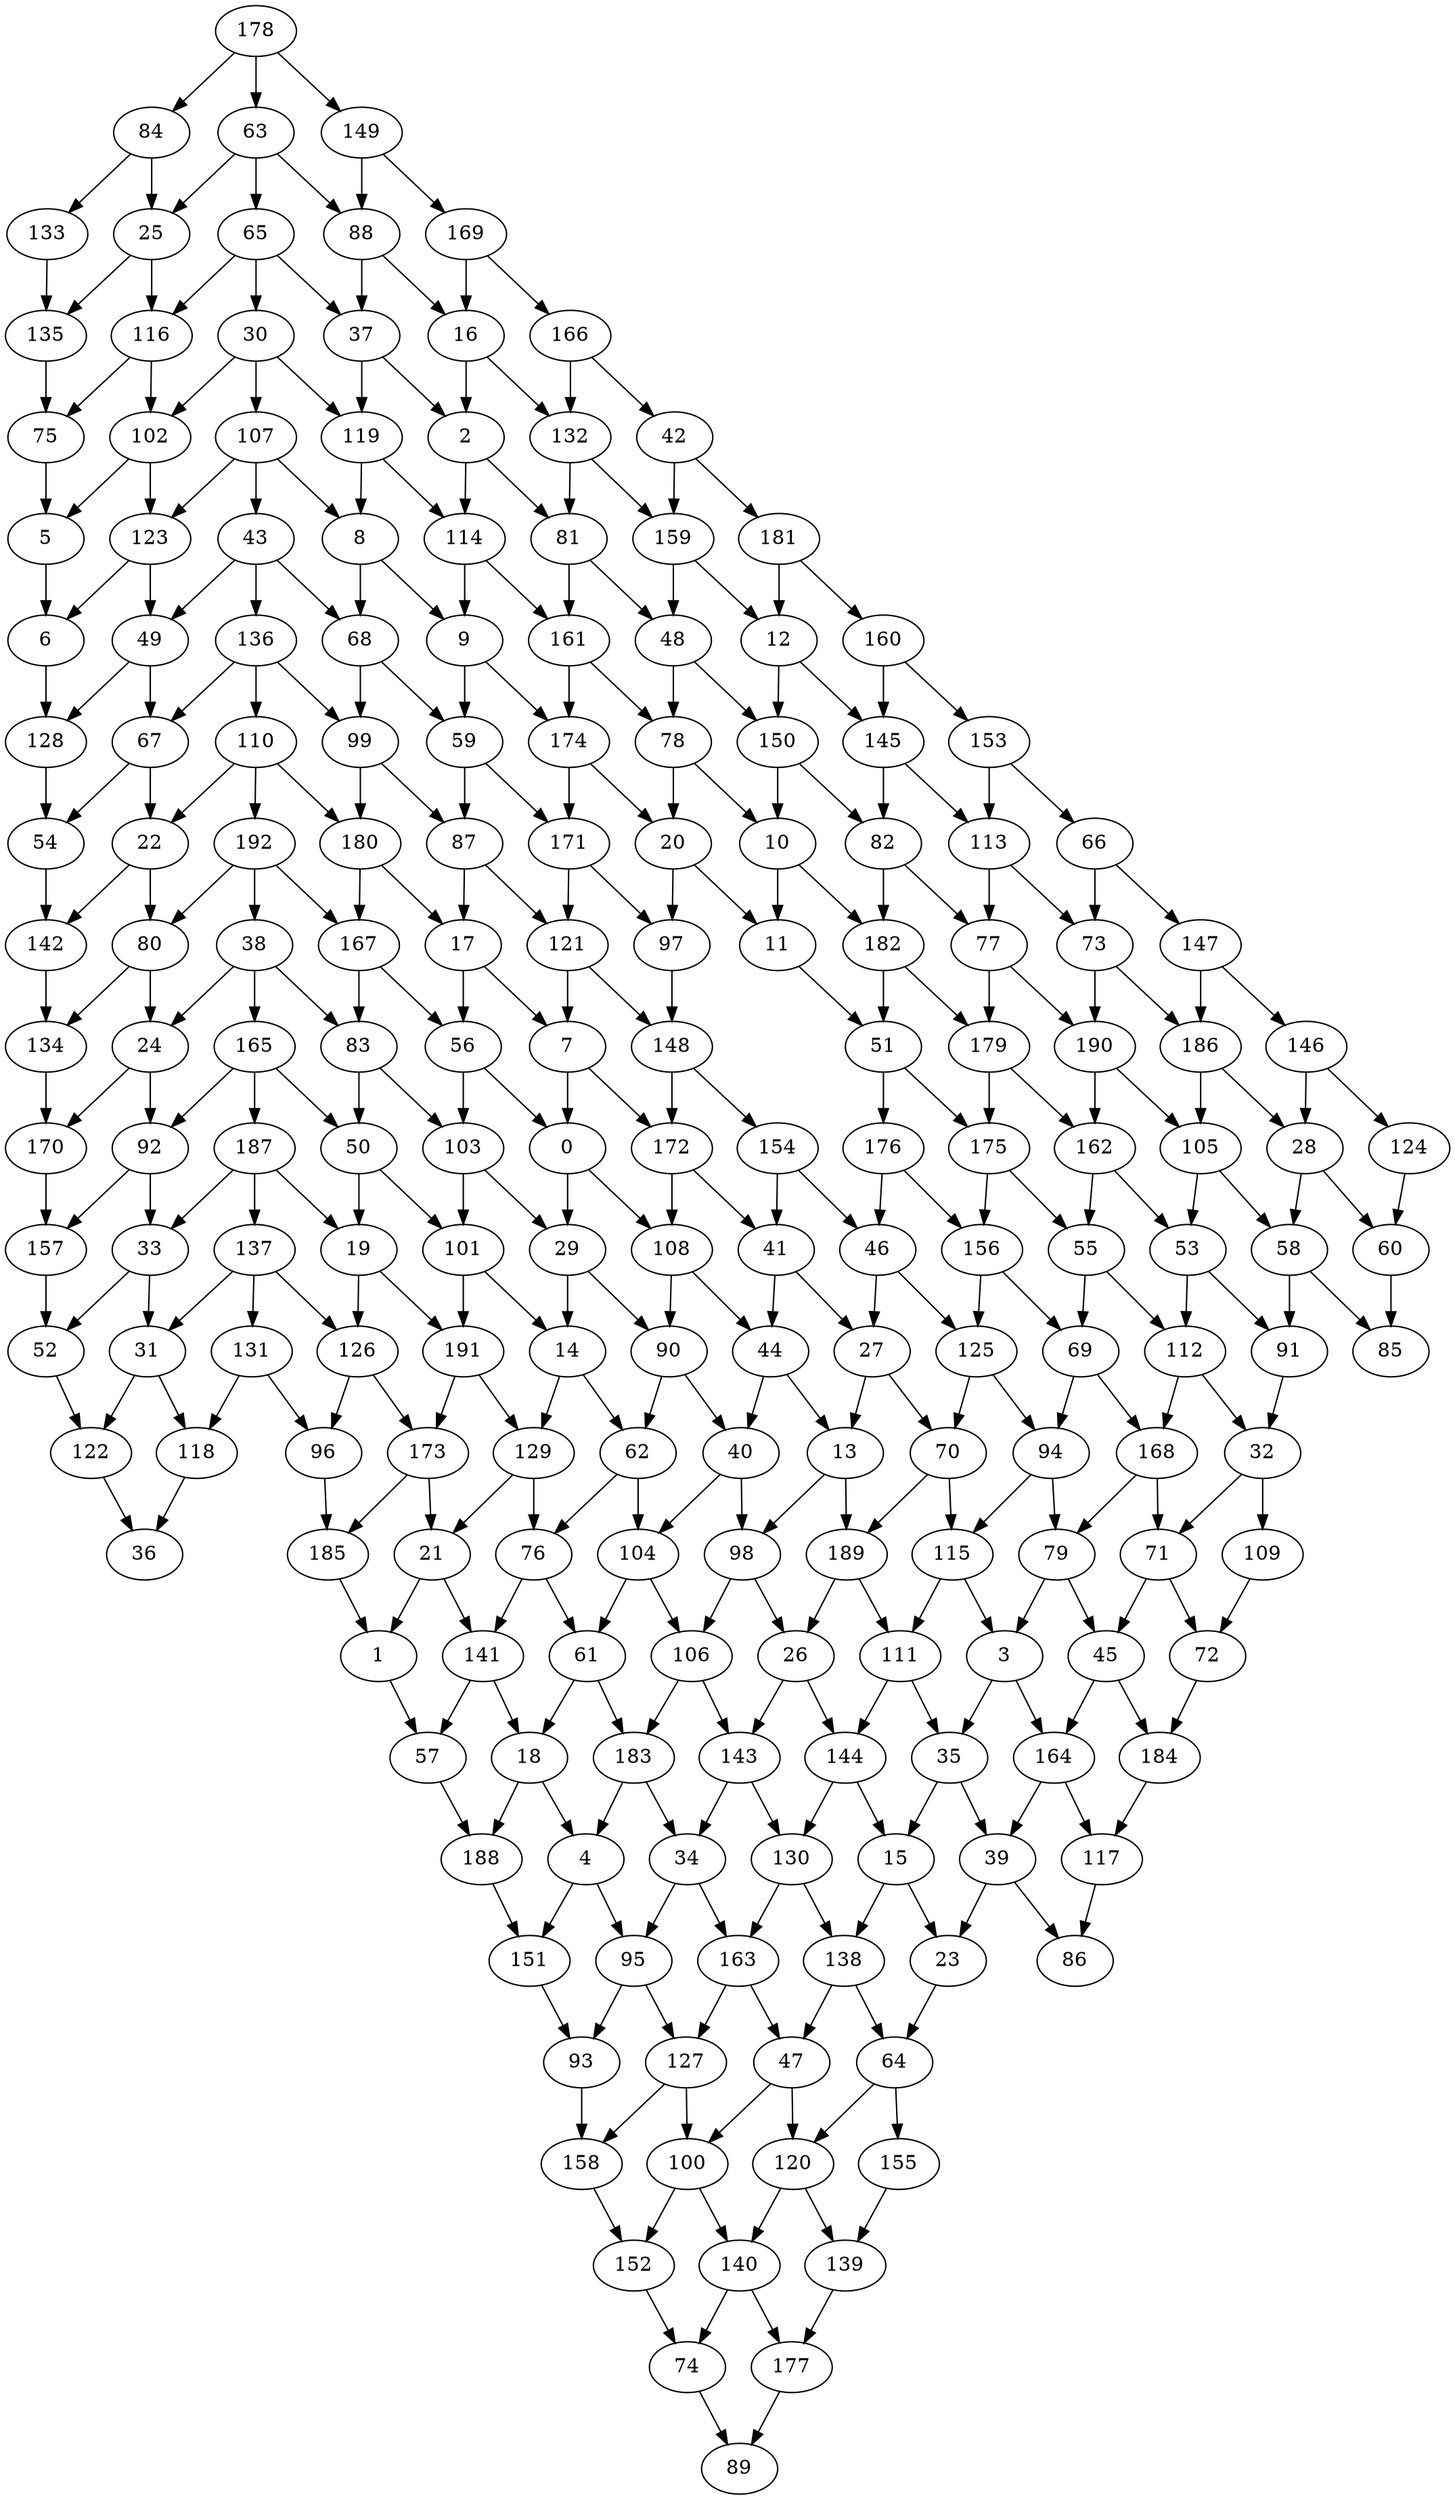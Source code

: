 strict digraph "" {
	0 -> 29;
	0 -> 108;
	1 -> 57;
	2 -> 81;
	2 -> 114;
	3 -> 35;
	3 -> 164;
	4 -> 95;
	4 -> 151;
	5 -> 6;
	6 -> 128;
	7 -> 0;
	7 -> 172;
	8 -> 9;
	8 -> 68;
	9 -> 59;
	9 -> 174;
	10 -> 11;
	10 -> 182;
	11 -> 51;
	12 -> 145;
	12 -> 150;
	13 -> 98;
	13 -> 189;
	14 -> 62;
	14 -> 129;
	15 -> 23;
	15 -> 138;
	16 -> 2;
	16 -> 132;
	17 -> 7;
	17 -> 56;
	18 -> 4;
	18 -> 188;
	19 -> 126;
	19 -> 191;
	20 -> 11;
	20 -> 97;
	21 -> 1;
	21 -> 141;
	22 -> 80;
	22 -> 142;
	23 -> 64;
	24 -> 92;
	24 -> 170;
	25 -> 116;
	25 -> 135;
	26 -> 143;
	26 -> 144;
	27 -> 13;
	27 -> 70;
	28 -> 58;
	28 -> 60;
	29 -> 14;
	29 -> 90;
	30 -> 102;
	30 -> 107;
	30 -> 119;
	31 -> 118;
	31 -> 122;
	32 -> 71;
	32 -> 109;
	33 -> 31;
	33 -> 52;
	34 -> 95;
	34 -> 163;
	35 -> 15;
	35 -> 39;
	37 -> 2;
	37 -> 119;
	38 -> 24;
	38 -> 83;
	38 -> 165;
	39 -> 23;
	39 -> 86;
	40 -> 98;
	40 -> 104;
	41 -> 27;
	41 -> 44;
	42 -> 159;
	42 -> 181;
	43 -> 49;
	43 -> 68;
	43 -> 136;
	44 -> 13;
	44 -> 40;
	45 -> 164;
	45 -> 184;
	46 -> 27;
	46 -> 125;
	47 -> 100;
	47 -> 120;
	48 -> 78;
	48 -> 150;
	49 -> 67;
	49 -> 128;
	50 -> 19;
	50 -> 101;
	51 -> 175;
	51 -> 176;
	52 -> 122;
	53 -> 91;
	53 -> 112;
	54 -> 142;
	55 -> 69;
	55 -> 112;
	56 -> 0;
	56 -> 103;
	57 -> 188;
	58 -> 85;
	58 -> 91;
	59 -> 87;
	59 -> 171;
	60 -> 85;
	61 -> 18;
	61 -> 183;
	62 -> 76;
	62 -> 104;
	63 -> 25;
	63 -> 65;
	63 -> 88;
	64 -> 120;
	64 -> 155;
	65 -> 30;
	65 -> 37;
	65 -> 116;
	66 -> 73;
	66 -> 147;
	67 -> 22;
	67 -> 54;
	68 -> 59;
	68 -> 99;
	69 -> 94;
	69 -> 168;
	70 -> 115;
	70 -> 189;
	71 -> 45;
	71 -> 72;
	72 -> 184;
	73 -> 186;
	73 -> 190;
	74 -> 89;
	75 -> 5;
	76 -> 61;
	76 -> 141;
	77 -> 179;
	77 -> 190;
	78 -> 10;
	78 -> 20;
	79 -> 3;
	79 -> 45;
	80 -> 24;
	80 -> 134;
	81 -> 48;
	81 -> 161;
	82 -> 77;
	82 -> 182;
	83 -> 50;
	83 -> 103;
	84 -> 25;
	84 -> 133;
	87 -> 17;
	87 -> 121;
	88 -> 16;
	88 -> 37;
	90 -> 40;
	90 -> 62;
	91 -> 32;
	92 -> 33;
	92 -> 157;
	93 -> 158;
	94 -> 79;
	94 -> 115;
	95 -> 93;
	95 -> 127;
	96 -> 185;
	97 -> 148;
	98 -> 26;
	98 -> 106;
	99 -> 87;
	99 -> 180;
	100 -> 140;
	100 -> 152;
	101 -> 14;
	101 -> 191;
	102 -> 5;
	102 -> 123;
	103 -> 29;
	103 -> 101;
	104 -> 61;
	104 -> 106;
	105 -> 53;
	105 -> 58;
	106 -> 143;
	106 -> 183;
	107 -> 8;
	107 -> 43;
	107 -> 123;
	108 -> 44;
	108 -> 90;
	109 -> 72;
	110 -> 22;
	110 -> 180;
	110 -> 192;
	111 -> 35;
	111 -> 144;
	112 -> 32;
	112 -> 168;
	113 -> 73;
	113 -> 77;
	114 -> 9;
	114 -> 161;
	115 -> 3;
	115 -> 111;
	116 -> 75;
	116 -> 102;
	117 -> 86;
	118 -> 36;
	119 -> 8;
	119 -> 114;
	120 -> 139;
	120 -> 140;
	121 -> 7;
	121 -> 148;
	122 -> 36;
	123 -> 6;
	123 -> 49;
	124 -> 60;
	125 -> 70;
	125 -> 94;
	126 -> 96;
	126 -> 173;
	127 -> 100;
	127 -> 158;
	128 -> 54;
	129 -> 21;
	129 -> 76;
	130 -> 138;
	130 -> 163;
	131 -> 96;
	131 -> 118;
	132 -> 81;
	132 -> 159;
	133 -> 135;
	134 -> 170;
	135 -> 75;
	136 -> 67;
	136 -> 99;
	136 -> 110;
	137 -> 31;
	137 -> 126;
	137 -> 131;
	138 -> 47;
	138 -> 64;
	139 -> 177;
	140 -> 74;
	140 -> 177;
	141 -> 18;
	141 -> 57;
	142 -> 134;
	143 -> 34;
	143 -> 130;
	144 -> 15;
	144 -> 130;
	145 -> 82;
	145 -> 113;
	146 -> 28;
	146 -> 124;
	147 -> 146;
	147 -> 186;
	148 -> 154;
	148 -> 172;
	149 -> 88;
	149 -> 169;
	150 -> 10;
	150 -> 82;
	151 -> 93;
	152 -> 74;
	153 -> 66;
	153 -> 113;
	154 -> 41;
	154 -> 46;
	155 -> 139;
	156 -> 69;
	156 -> 125;
	157 -> 52;
	158 -> 152;
	159 -> 12;
	159 -> 48;
	160 -> 145;
	160 -> 153;
	161 -> 78;
	161 -> 174;
	162 -> 53;
	162 -> 55;
	163 -> 47;
	163 -> 127;
	164 -> 39;
	164 -> 117;
	165 -> 50;
	165 -> 92;
	165 -> 187;
	166 -> 42;
	166 -> 132;
	167 -> 56;
	167 -> 83;
	168 -> 71;
	168 -> 79;
	169 -> 16;
	169 -> 166;
	170 -> 157;
	171 -> 97;
	171 -> 121;
	172 -> 41;
	172 -> 108;
	173 -> 21;
	173 -> 185;
	174 -> 20;
	174 -> 171;
	175 -> 55;
	175 -> 156;
	176 -> 46;
	176 -> 156;
	177 -> 89;
	178 -> 63;
	178 -> 84;
	178 -> 149;
	179 -> 162;
	179 -> 175;
	180 -> 17;
	180 -> 167;
	181 -> 12;
	181 -> 160;
	182 -> 51;
	182 -> 179;
	183 -> 4;
	183 -> 34;
	184 -> 117;
	185 -> 1;
	186 -> 28;
	186 -> 105;
	187 -> 19;
	187 -> 33;
	187 -> 137;
	188 -> 151;
	189 -> 26;
	189 -> 111;
	190 -> 105;
	190 -> 162;
	191 -> 129;
	191 -> 173;
	192 -> 38;
	192 -> 80;
	192 -> 167;
}
